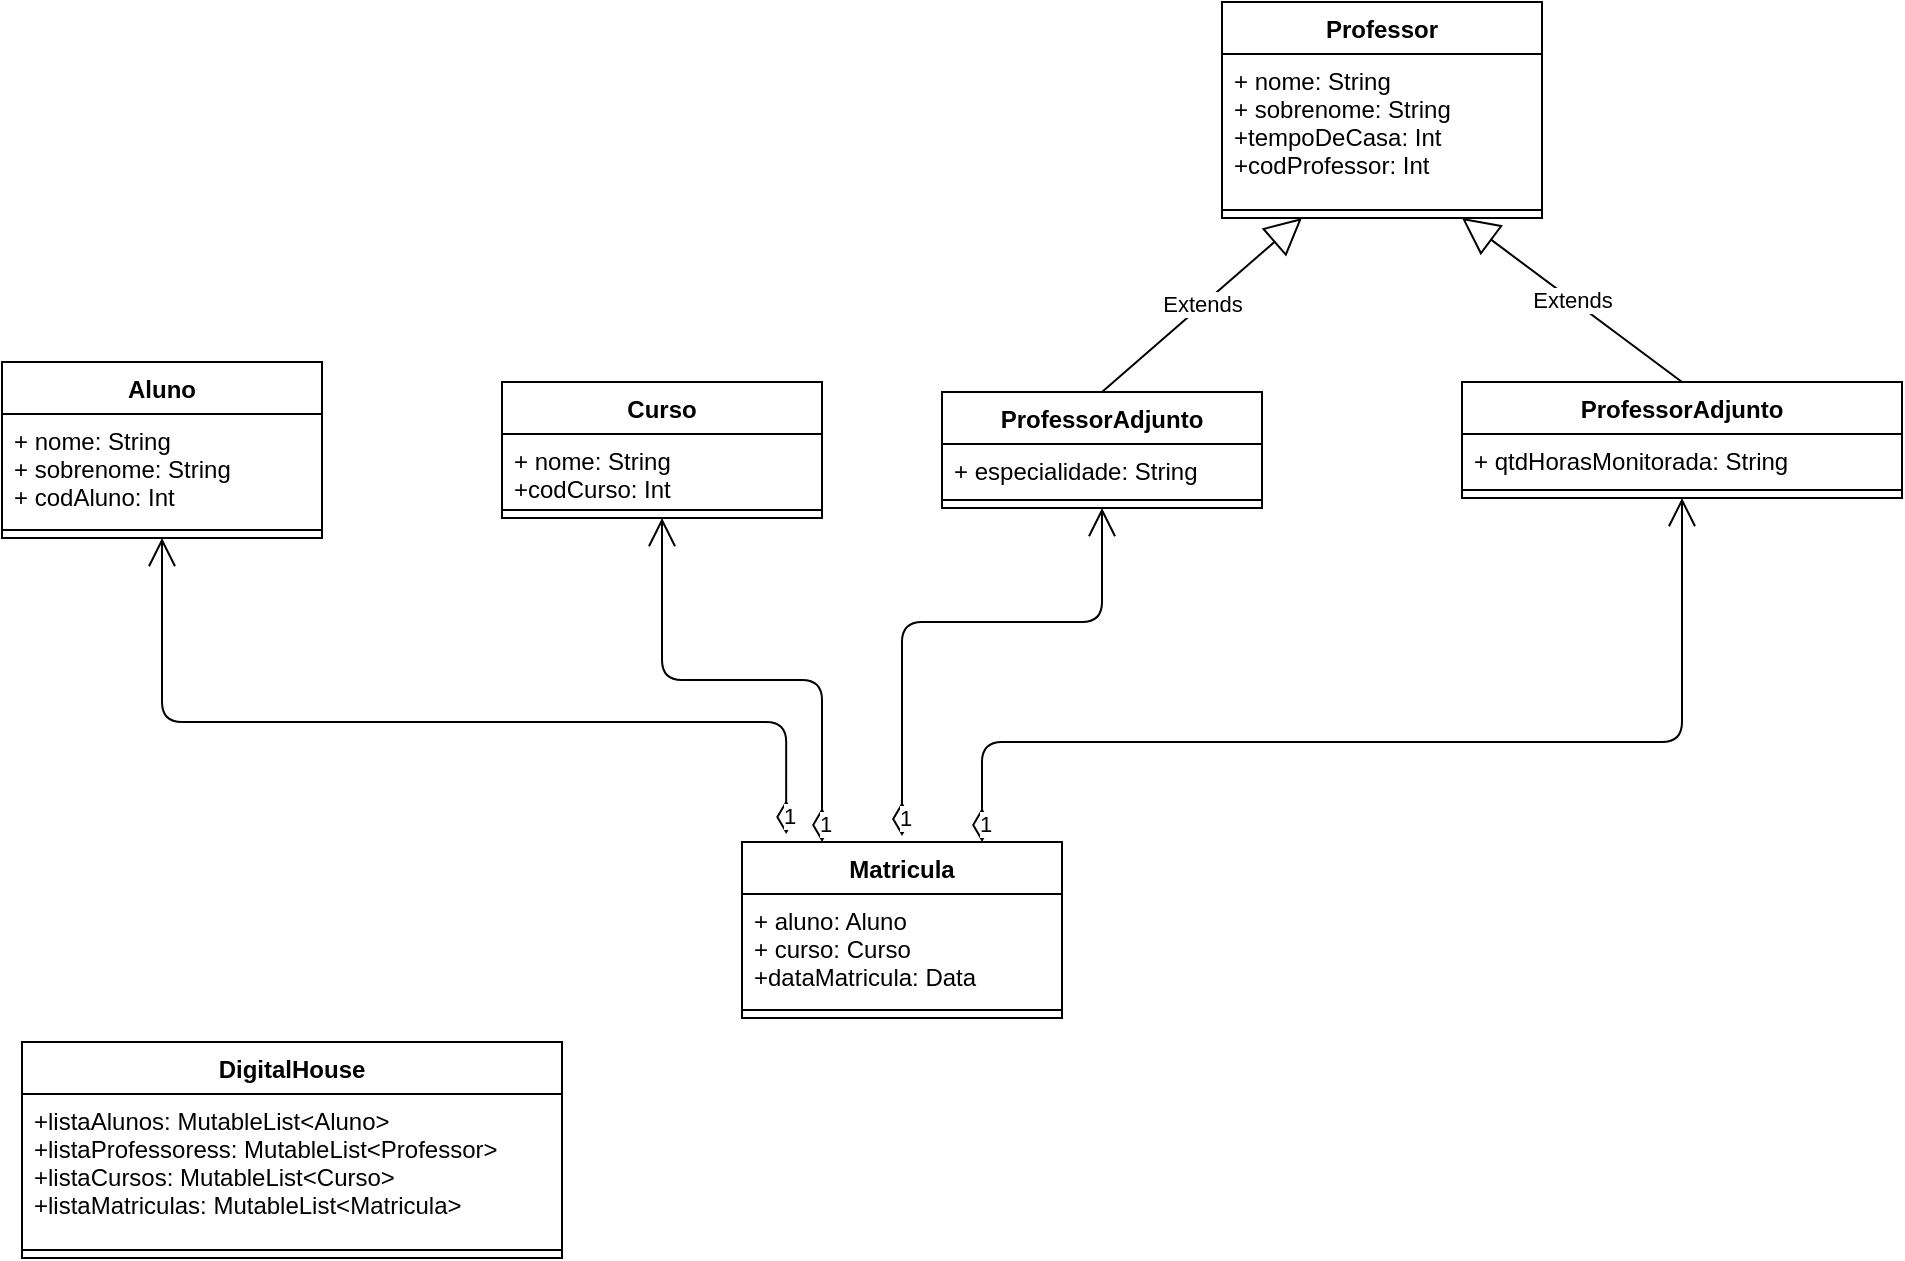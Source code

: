 <mxfile version="13.7.5" type="device"><diagram id="FBOr75fpUmQk_xgxRnLT" name="Page-1"><mxGraphModel dx="1185" dy="635" grid="1" gridSize="10" guides="1" tooltips="1" connect="1" arrows="1" fold="1" page="1" pageScale="1" pageWidth="827" pageHeight="1169" math="0" shadow="0"><root><mxCell id="0"/><mxCell id="1" parent="0"/><mxCell id="exxA6HXU5_wK2aBbCijY-14" value="ProfessorAdjunto" style="swimlane;fontStyle=1;align=center;verticalAlign=top;childLayout=stackLayout;horizontal=1;startSize=26;horizontalStack=0;resizeParent=1;resizeParentMax=0;resizeLast=0;collapsible=1;marginBottom=0;" parent="1" vertex="1"><mxGeometry x="500" y="255" width="160" height="58" as="geometry"/></mxCell><mxCell id="exxA6HXU5_wK2aBbCijY-15" value="+ especialidade: String" style="text;strokeColor=none;fillColor=none;align=left;verticalAlign=top;spacingLeft=4;spacingRight=4;overflow=hidden;rotatable=0;points=[[0,0.5],[1,0.5]];portConstraint=eastwest;" parent="exxA6HXU5_wK2aBbCijY-14" vertex="1"><mxGeometry y="26" width="160" height="24" as="geometry"/></mxCell><mxCell id="exxA6HXU5_wK2aBbCijY-16" value="" style="line;strokeWidth=1;fillColor=none;align=left;verticalAlign=middle;spacingTop=-1;spacingLeft=3;spacingRight=3;rotatable=0;labelPosition=right;points=[];portConstraint=eastwest;" parent="exxA6HXU5_wK2aBbCijY-14" vertex="1"><mxGeometry y="50" width="160" height="8" as="geometry"/></mxCell><mxCell id="exxA6HXU5_wK2aBbCijY-1" value="Aluno" style="swimlane;fontStyle=1;align=center;verticalAlign=top;childLayout=stackLayout;horizontal=1;startSize=26;horizontalStack=0;resizeParent=1;resizeParentMax=0;resizeLast=0;collapsible=1;marginBottom=0;" parent="1" vertex="1"><mxGeometry x="30" y="240" width="160" height="88" as="geometry"/></mxCell><mxCell id="exxA6HXU5_wK2aBbCijY-2" value="+ nome: String&#10;+ sobrenome: String&#10;+ codAluno: Int" style="text;strokeColor=none;fillColor=none;align=left;verticalAlign=top;spacingLeft=4;spacingRight=4;overflow=hidden;rotatable=0;points=[[0,0.5],[1,0.5]];portConstraint=eastwest;" parent="exxA6HXU5_wK2aBbCijY-1" vertex="1"><mxGeometry y="26" width="160" height="54" as="geometry"/></mxCell><mxCell id="exxA6HXU5_wK2aBbCijY-3" value="" style="line;strokeWidth=1;fillColor=none;align=left;verticalAlign=middle;spacingTop=-1;spacingLeft=3;spacingRight=3;rotatable=0;labelPosition=right;points=[];portConstraint=eastwest;" parent="exxA6HXU5_wK2aBbCijY-1" vertex="1"><mxGeometry y="80" width="160" height="8" as="geometry"/></mxCell><mxCell id="jOE2fH4l4uFe2TGlT1Qh-8" value="Extends" style="endArrow=block;endSize=16;endFill=0;html=1;exitX=0.5;exitY=0;exitDx=0;exitDy=0;entryX=0.25;entryY=1;entryDx=0;entryDy=0;" edge="1" parent="1" source="exxA6HXU5_wK2aBbCijY-14" target="exxA6HXU5_wK2aBbCijY-10"><mxGeometry width="160" relative="1" as="geometry"><mxPoint x="330" y="290" as="sourcePoint"/><mxPoint x="700" y="180" as="targetPoint"/></mxGeometry></mxCell><mxCell id="jOE2fH4l4uFe2TGlT1Qh-9" value="Extends" style="endArrow=block;endSize=16;endFill=0;html=1;exitX=0.5;exitY=0;exitDx=0;exitDy=0;entryX=0.75;entryY=1;entryDx=0;entryDy=0;" edge="1" parent="1" source="exxA6HXU5_wK2aBbCijY-18" target="exxA6HXU5_wK2aBbCijY-10"><mxGeometry width="160" relative="1" as="geometry"><mxPoint x="810" y="230" as="sourcePoint"/><mxPoint x="710" y="170" as="targetPoint"/></mxGeometry></mxCell><mxCell id="exxA6HXU5_wK2aBbCijY-10" value="Professor" style="swimlane;fontStyle=1;align=center;verticalAlign=top;childLayout=stackLayout;horizontal=1;startSize=26;horizontalStack=0;resizeParent=1;resizeParentMax=0;resizeLast=0;collapsible=1;marginBottom=0;" parent="1" vertex="1"><mxGeometry x="640" y="60" width="160" height="108" as="geometry"/></mxCell><mxCell id="exxA6HXU5_wK2aBbCijY-11" value="+ nome: String&#10;+ sobrenome: String&#10;+tempoDeCasa: Int&#10;+codProfessor: Int" style="text;strokeColor=none;fillColor=none;align=left;verticalAlign=top;spacingLeft=4;spacingRight=4;overflow=hidden;rotatable=0;points=[[0,0.5],[1,0.5]];portConstraint=eastwest;" parent="exxA6HXU5_wK2aBbCijY-10" vertex="1"><mxGeometry y="26" width="160" height="74" as="geometry"/></mxCell><mxCell id="exxA6HXU5_wK2aBbCijY-12" value="" style="line;strokeWidth=1;fillColor=none;align=left;verticalAlign=middle;spacingTop=-1;spacingLeft=3;spacingRight=3;rotatable=0;labelPosition=right;points=[];portConstraint=eastwest;" parent="exxA6HXU5_wK2aBbCijY-10" vertex="1"><mxGeometry y="100" width="160" height="8" as="geometry"/></mxCell><mxCell id="exxA6HXU5_wK2aBbCijY-18" value="ProfessorAdjunto" style="swimlane;fontStyle=1;align=center;verticalAlign=top;childLayout=stackLayout;horizontal=1;startSize=26;horizontalStack=0;resizeParent=1;resizeParentMax=0;resizeLast=0;collapsible=1;marginBottom=0;" parent="1" vertex="1"><mxGeometry x="760" y="250" width="220" height="58" as="geometry"/></mxCell><mxCell id="exxA6HXU5_wK2aBbCijY-19" value="+ qtdHorasMonitorada: String" style="text;strokeColor=none;fillColor=none;align=left;verticalAlign=top;spacingLeft=4;spacingRight=4;overflow=hidden;rotatable=0;points=[[0,0.5],[1,0.5]];portConstraint=eastwest;" parent="exxA6HXU5_wK2aBbCijY-18" vertex="1"><mxGeometry y="26" width="220" height="24" as="geometry"/></mxCell><mxCell id="exxA6HXU5_wK2aBbCijY-20" value="" style="line;strokeWidth=1;fillColor=none;align=left;verticalAlign=middle;spacingTop=-1;spacingLeft=3;spacingRight=3;rotatable=0;labelPosition=right;points=[];portConstraint=eastwest;" parent="exxA6HXU5_wK2aBbCijY-18" vertex="1"><mxGeometry y="50" width="220" height="8" as="geometry"/></mxCell><mxCell id="exxA6HXU5_wK2aBbCijY-5" value="Curso" style="swimlane;fontStyle=1;align=center;verticalAlign=top;childLayout=stackLayout;horizontal=1;startSize=26;horizontalStack=0;resizeParent=1;resizeParentMax=0;resizeLast=0;collapsible=1;marginBottom=0;" parent="1" vertex="1"><mxGeometry x="280" y="250" width="160" height="68" as="geometry"/></mxCell><mxCell id="exxA6HXU5_wK2aBbCijY-6" value="+ nome: String&#10;+codCurso: Int" style="text;strokeColor=none;fillColor=none;align=left;verticalAlign=top;spacingLeft=4;spacingRight=4;overflow=hidden;rotatable=0;points=[[0,0.5],[1,0.5]];portConstraint=eastwest;" parent="exxA6HXU5_wK2aBbCijY-5" vertex="1"><mxGeometry y="26" width="160" height="34" as="geometry"/></mxCell><mxCell id="exxA6HXU5_wK2aBbCijY-7" value="" style="line;strokeWidth=1;fillColor=none;align=left;verticalAlign=middle;spacingTop=-1;spacingLeft=3;spacingRight=3;rotatable=0;labelPosition=right;points=[];portConstraint=eastwest;" parent="exxA6HXU5_wK2aBbCijY-5" vertex="1"><mxGeometry y="60" width="160" height="8" as="geometry"/></mxCell><mxCell id="jOE2fH4l4uFe2TGlT1Qh-1" value="Matricula" style="swimlane;fontStyle=1;align=center;verticalAlign=top;childLayout=stackLayout;horizontal=1;startSize=26;horizontalStack=0;resizeParent=1;resizeParentMax=0;resizeLast=0;collapsible=1;marginBottom=0;" vertex="1" parent="1"><mxGeometry x="400" y="480" width="160" height="88" as="geometry"/></mxCell><mxCell id="jOE2fH4l4uFe2TGlT1Qh-2" value="+ aluno: Aluno&#10;+ curso: Curso&#10;+dataMatricula: Data" style="text;strokeColor=none;fillColor=none;align=left;verticalAlign=top;spacingLeft=4;spacingRight=4;overflow=hidden;rotatable=0;points=[[0,0.5],[1,0.5]];portConstraint=eastwest;" vertex="1" parent="jOE2fH4l4uFe2TGlT1Qh-1"><mxGeometry y="26" width="160" height="54" as="geometry"/></mxCell><mxCell id="jOE2fH4l4uFe2TGlT1Qh-3" value="" style="line;strokeWidth=1;fillColor=none;align=left;verticalAlign=middle;spacingTop=-1;spacingLeft=3;spacingRight=3;rotatable=0;labelPosition=right;points=[];portConstraint=eastwest;" vertex="1" parent="jOE2fH4l4uFe2TGlT1Qh-1"><mxGeometry y="80" width="160" height="8" as="geometry"/></mxCell><mxCell id="jOE2fH4l4uFe2TGlT1Qh-15" value="1" style="endArrow=open;html=1;endSize=12;startArrow=diamondThin;startSize=14;startFill=0;edgeStyle=orthogonalEdgeStyle;align=left;verticalAlign=bottom;exitX=0.138;exitY=-0.045;exitDx=0;exitDy=0;exitPerimeter=0;entryX=0.5;entryY=1;entryDx=0;entryDy=0;" edge="1" parent="1" source="jOE2fH4l4uFe2TGlT1Qh-1" target="exxA6HXU5_wK2aBbCijY-1"><mxGeometry x="-1" y="3" relative="1" as="geometry"><mxPoint x="330" y="290" as="sourcePoint"/><mxPoint x="490" y="290" as="targetPoint"/><Array as="points"><mxPoint x="422" y="420"/><mxPoint x="110" y="420"/></Array></mxGeometry></mxCell><mxCell id="jOE2fH4l4uFe2TGlT1Qh-16" value="1" style="endArrow=open;html=1;endSize=12;startArrow=diamondThin;startSize=14;startFill=0;edgeStyle=orthogonalEdgeStyle;align=left;verticalAlign=bottom;entryX=0.5;entryY=1;entryDx=0;entryDy=0;exitX=0.25;exitY=0;exitDx=0;exitDy=0;" edge="1" parent="1" source="jOE2fH4l4uFe2TGlT1Qh-1" target="exxA6HXU5_wK2aBbCijY-5"><mxGeometry x="-1" y="3" relative="1" as="geometry"><mxPoint x="370" y="400" as="sourcePoint"/><mxPoint x="530" y="400" as="targetPoint"/></mxGeometry></mxCell><mxCell id="jOE2fH4l4uFe2TGlT1Qh-17" value="1" style="endArrow=open;html=1;endSize=12;startArrow=diamondThin;startSize=14;startFill=0;edgeStyle=orthogonalEdgeStyle;align=left;verticalAlign=bottom;entryX=0.5;entryY=1;entryDx=0;entryDy=0;" edge="1" parent="1" target="exxA6HXU5_wK2aBbCijY-14"><mxGeometry x="-1" y="3" relative="1" as="geometry"><mxPoint x="480" y="477" as="sourcePoint"/><mxPoint x="490" y="290" as="targetPoint"/><Array as="points"><mxPoint x="480" y="370"/><mxPoint x="580" y="370"/></Array></mxGeometry></mxCell><mxCell id="jOE2fH4l4uFe2TGlT1Qh-18" value="1" style="endArrow=open;html=1;endSize=12;startArrow=diamondThin;startSize=14;startFill=0;edgeStyle=orthogonalEdgeStyle;align=left;verticalAlign=bottom;exitX=0.75;exitY=0;exitDx=0;exitDy=0;entryX=0.5;entryY=1;entryDx=0;entryDy=0;" edge="1" parent="1" source="jOE2fH4l4uFe2TGlT1Qh-1" target="exxA6HXU5_wK2aBbCijY-18"><mxGeometry x="-1" y="3" relative="1" as="geometry"><mxPoint x="330" y="290" as="sourcePoint"/><mxPoint x="490" y="290" as="targetPoint"/><Array as="points"><mxPoint x="520" y="430"/><mxPoint x="870" y="430"/></Array></mxGeometry></mxCell><mxCell id="jOE2fH4l4uFe2TGlT1Qh-5" value="DigitalHouse" style="swimlane;fontStyle=1;align=center;verticalAlign=top;childLayout=stackLayout;horizontal=1;startSize=26;horizontalStack=0;resizeParent=1;resizeParentMax=0;resizeLast=0;collapsible=1;marginBottom=0;" vertex="1" parent="1"><mxGeometry x="40" y="580" width="270" height="108" as="geometry"/></mxCell><mxCell id="jOE2fH4l4uFe2TGlT1Qh-6" value="+listaAlunos: MutableList&lt;Aluno&gt;&#10;+listaProfessoress: MutableList&lt;Professor&gt;&#10;+listaCursos: MutableList&lt;Curso&gt;&#10;+listaMatriculas: MutableList&lt;Matricula&gt;&#10;" style="text;strokeColor=none;fillColor=none;align=left;verticalAlign=top;spacingLeft=4;spacingRight=4;overflow=hidden;rotatable=0;points=[[0,0.5],[1,0.5]];portConstraint=eastwest;" vertex="1" parent="jOE2fH4l4uFe2TGlT1Qh-5"><mxGeometry y="26" width="270" height="74" as="geometry"/></mxCell><mxCell id="jOE2fH4l4uFe2TGlT1Qh-7" value="" style="line;strokeWidth=1;fillColor=none;align=left;verticalAlign=middle;spacingTop=-1;spacingLeft=3;spacingRight=3;rotatable=0;labelPosition=right;points=[];portConstraint=eastwest;" vertex="1" parent="jOE2fH4l4uFe2TGlT1Qh-5"><mxGeometry y="100" width="270" height="8" as="geometry"/></mxCell></root></mxGraphModel></diagram></mxfile>